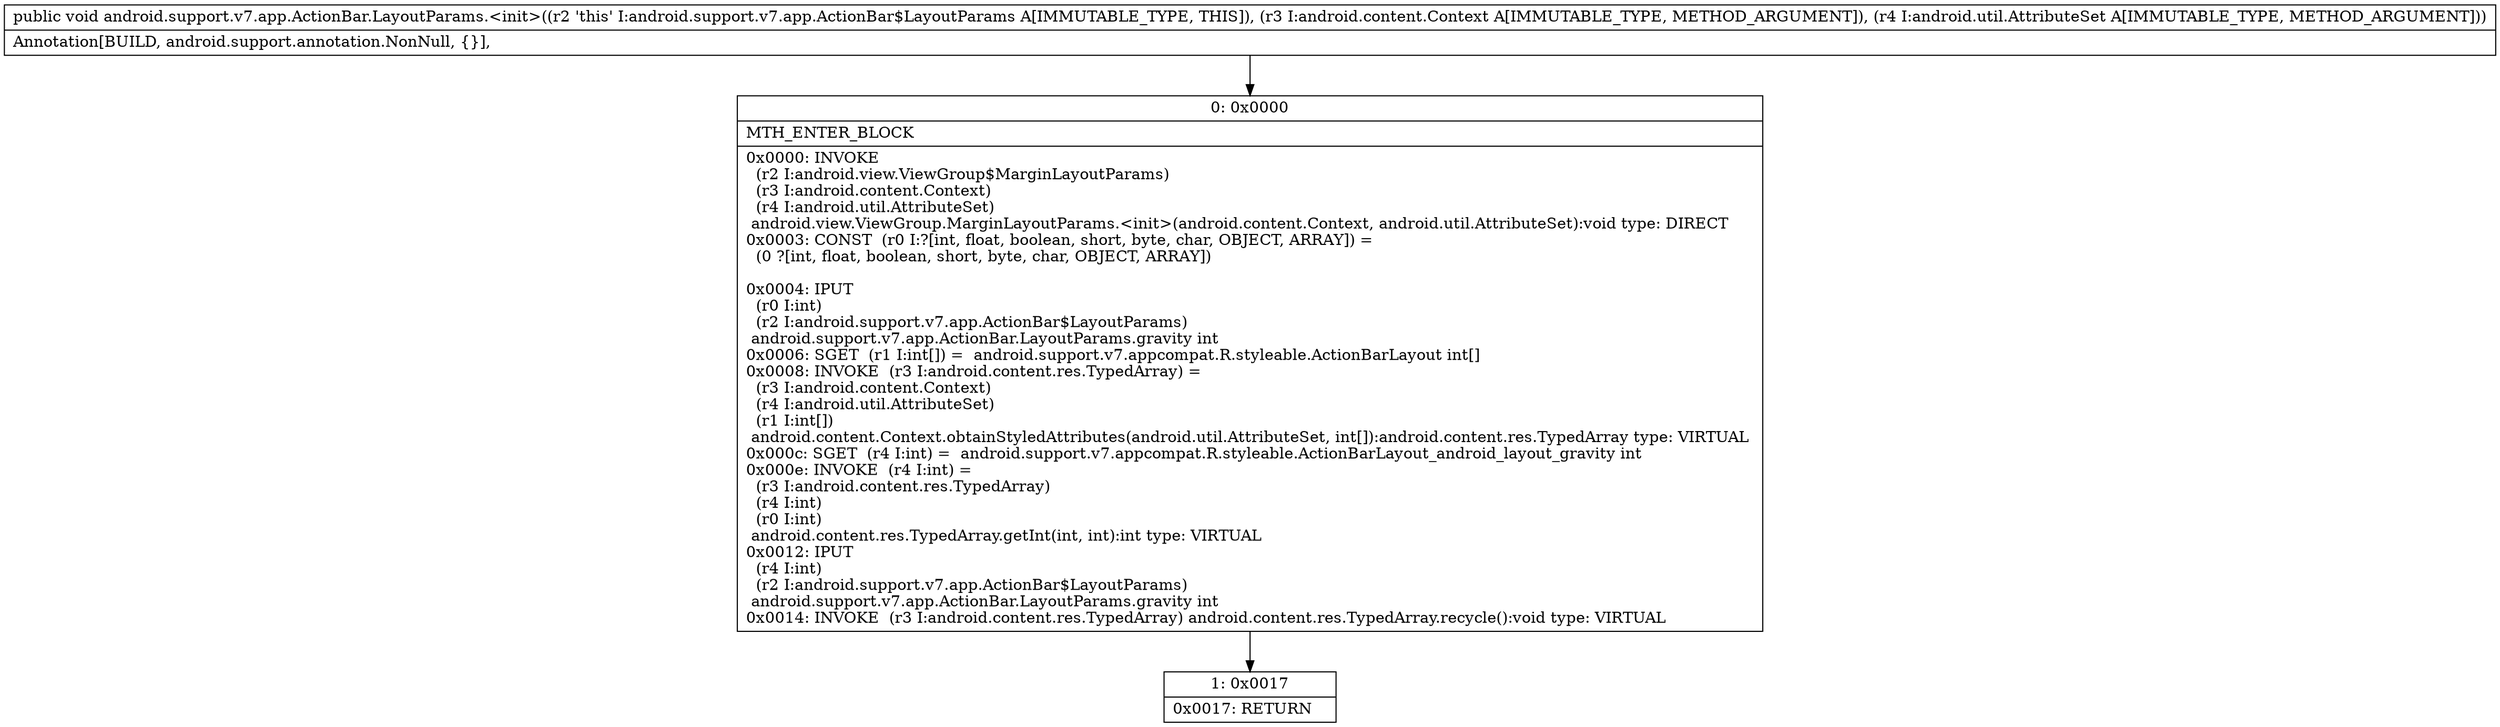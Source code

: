 digraph "CFG forandroid.support.v7.app.ActionBar.LayoutParams.\<init\>(Landroid\/content\/Context;Landroid\/util\/AttributeSet;)V" {
Node_0 [shape=record,label="{0\:\ 0x0000|MTH_ENTER_BLOCK\l|0x0000: INVOKE  \l  (r2 I:android.view.ViewGroup$MarginLayoutParams)\l  (r3 I:android.content.Context)\l  (r4 I:android.util.AttributeSet)\l android.view.ViewGroup.MarginLayoutParams.\<init\>(android.content.Context, android.util.AttributeSet):void type: DIRECT \l0x0003: CONST  (r0 I:?[int, float, boolean, short, byte, char, OBJECT, ARRAY]) = \l  (0 ?[int, float, boolean, short, byte, char, OBJECT, ARRAY])\l \l0x0004: IPUT  \l  (r0 I:int)\l  (r2 I:android.support.v7.app.ActionBar$LayoutParams)\l android.support.v7.app.ActionBar.LayoutParams.gravity int \l0x0006: SGET  (r1 I:int[]) =  android.support.v7.appcompat.R.styleable.ActionBarLayout int[] \l0x0008: INVOKE  (r3 I:android.content.res.TypedArray) = \l  (r3 I:android.content.Context)\l  (r4 I:android.util.AttributeSet)\l  (r1 I:int[])\l android.content.Context.obtainStyledAttributes(android.util.AttributeSet, int[]):android.content.res.TypedArray type: VIRTUAL \l0x000c: SGET  (r4 I:int) =  android.support.v7.appcompat.R.styleable.ActionBarLayout_android_layout_gravity int \l0x000e: INVOKE  (r4 I:int) = \l  (r3 I:android.content.res.TypedArray)\l  (r4 I:int)\l  (r0 I:int)\l android.content.res.TypedArray.getInt(int, int):int type: VIRTUAL \l0x0012: IPUT  \l  (r4 I:int)\l  (r2 I:android.support.v7.app.ActionBar$LayoutParams)\l android.support.v7.app.ActionBar.LayoutParams.gravity int \l0x0014: INVOKE  (r3 I:android.content.res.TypedArray) android.content.res.TypedArray.recycle():void type: VIRTUAL \l}"];
Node_1 [shape=record,label="{1\:\ 0x0017|0x0017: RETURN   \l}"];
MethodNode[shape=record,label="{public void android.support.v7.app.ActionBar.LayoutParams.\<init\>((r2 'this' I:android.support.v7.app.ActionBar$LayoutParams A[IMMUTABLE_TYPE, THIS]), (r3 I:android.content.Context A[IMMUTABLE_TYPE, METHOD_ARGUMENT]), (r4 I:android.util.AttributeSet A[IMMUTABLE_TYPE, METHOD_ARGUMENT]))  | Annotation[BUILD, android.support.annotation.NonNull, \{\}], \l}"];
MethodNode -> Node_0;
Node_0 -> Node_1;
}

